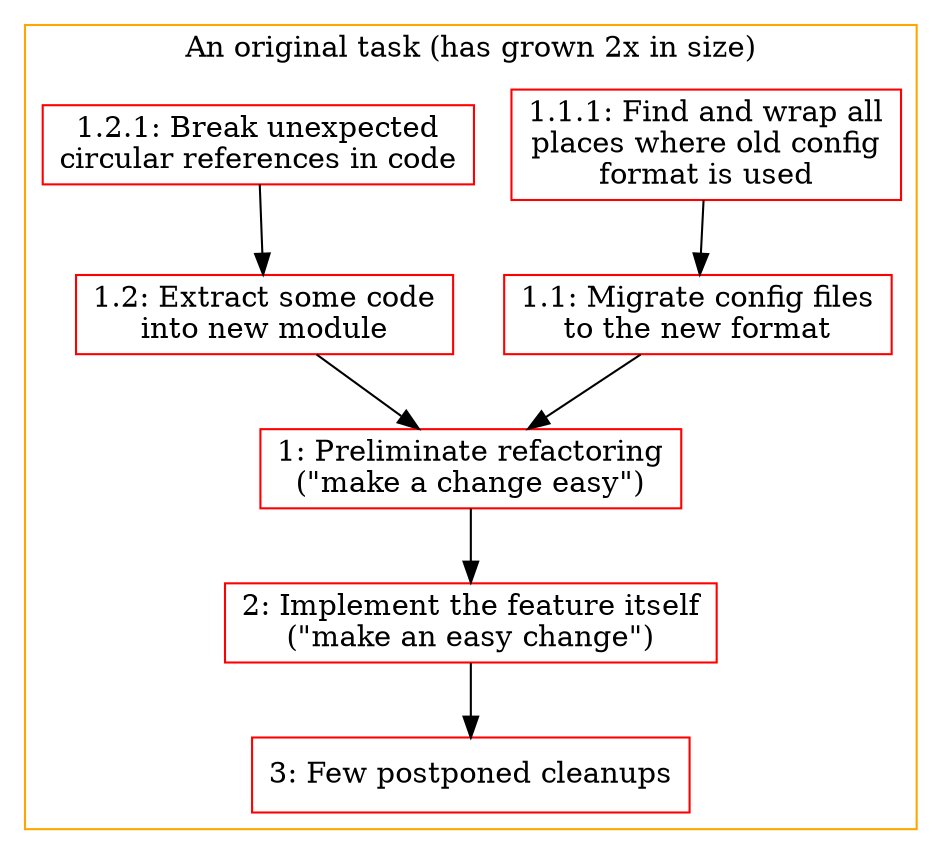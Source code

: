 digraph g {
node [shape=box, color=red];
edge [color=black];
subgraph cluster_0 {
    color=orange;
    label = "An original task (has grown 2x in size)";
2 [label="1: Preliminate refactoring
(&quot;make a change easy&quot;)"];
3 [label="2: Implement the feature itself
(&quot;make an easy change&quot;)"];
4 [label="3: Few postponed cleanups"];
5 [label="1.2: Extract some code
into new module"];
6 [label="1.1: Migrate config files
to the new format"];
7 [label="1.1.1: Find and wrap all
places where old config
format is used"];
8 [label="1.2.1: Break unexpected
circular references in code"];
2 -> 3;
3 -> 4;
5 -> 2;
6 -> 2;
8 -> 5;
7 -> 6;
}
}
